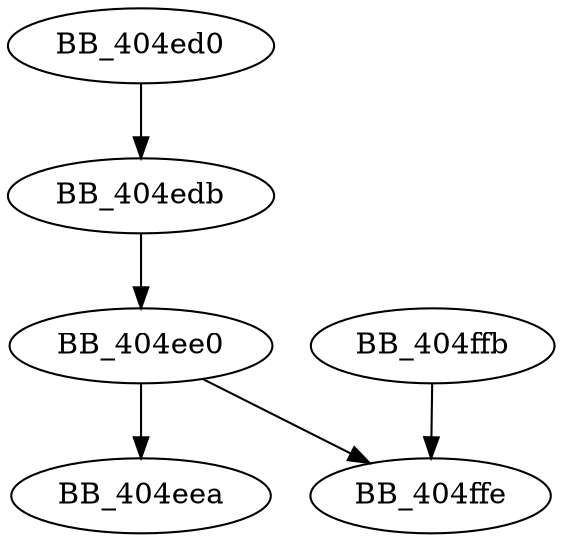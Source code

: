 DiGraph sub_404ED0{
BB_404ed0->BB_404edb
BB_404edb->BB_404ee0
BB_404ee0->BB_404eea
BB_404ee0->BB_404ffe
BB_404ffb->BB_404ffe
}

